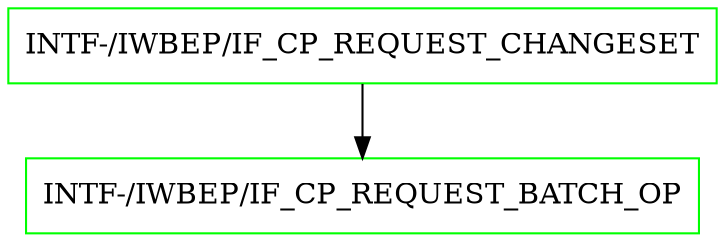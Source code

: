 digraph G {
  "INTF-/IWBEP/IF_CP_REQUEST_CHANGESET" [shape=box,color=green];
  "INTF-/IWBEP/IF_CP_REQUEST_BATCH_OP" [shape=box,color=green,URL="./INTF_%23IWBEP%23IF_CP_REQUEST_BATCH_OP.html"];
  "INTF-/IWBEP/IF_CP_REQUEST_CHANGESET" -> "INTF-/IWBEP/IF_CP_REQUEST_BATCH_OP";
}
